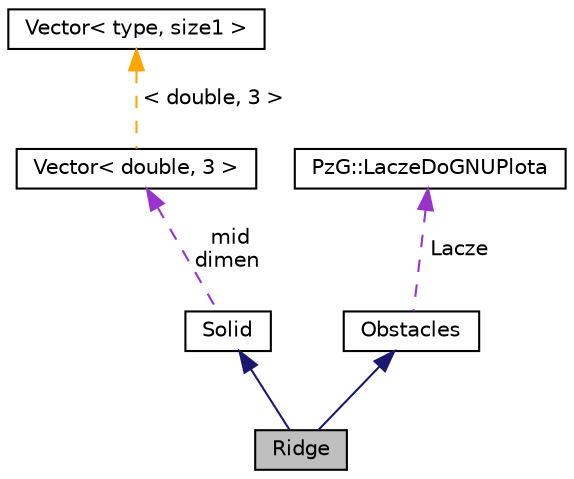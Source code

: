 digraph "Ridge"
{
 // LATEX_PDF_SIZE
  edge [fontname="Helvetica",fontsize="10",labelfontname="Helvetica",labelfontsize="10"];
  node [fontname="Helvetica",fontsize="10",shape=record];
  Node1 [label="Ridge",height=0.2,width=0.4,color="black", fillcolor="grey75", style="filled", fontcolor="black",tooltip=" "];
  Node2 -> Node1 [dir="back",color="midnightblue",fontsize="10",style="solid",fontname="Helvetica"];
  Node2 [label="Solid",height=0.2,width=0.4,color="black", fillcolor="white", style="filled",URL="$class_solid.html",tooltip=" "];
  Node3 -> Node2 [dir="back",color="darkorchid3",fontsize="10",style="dashed",label=" mid\ndimen" ,fontname="Helvetica"];
  Node3 [label="Vector\< double, 3 \>",height=0.2,width=0.4,color="black", fillcolor="white", style="filled",URL="$class_vector.html",tooltip=" "];
  Node4 -> Node3 [dir="back",color="orange",fontsize="10",style="dashed",label=" \< double, 3 \>" ,fontname="Helvetica"];
  Node4 [label="Vector\< type, size1 \>",height=0.2,width=0.4,color="black", fillcolor="white", style="filled",URL="$class_vector.html",tooltip=" "];
  Node5 -> Node1 [dir="back",color="midnightblue",fontsize="10",style="solid",fontname="Helvetica"];
  Node5 [label="Obstacles",height=0.2,width=0.4,color="black", fillcolor="white", style="filled",URL="$class_obstacles.html",tooltip=" "];
  Node6 -> Node5 [dir="back",color="darkorchid3",fontsize="10",style="dashed",label=" Lacze" ,fontname="Helvetica"];
  Node6 [label="PzG::LaczeDoGNUPlota",height=0.2,width=0.4,color="black", fillcolor="white", style="filled",URL="$class_pz_g_1_1_lacze_do_g_n_u_plota.html",tooltip="Klasa realizuje interfejs do programu GNUPlot."];
}
